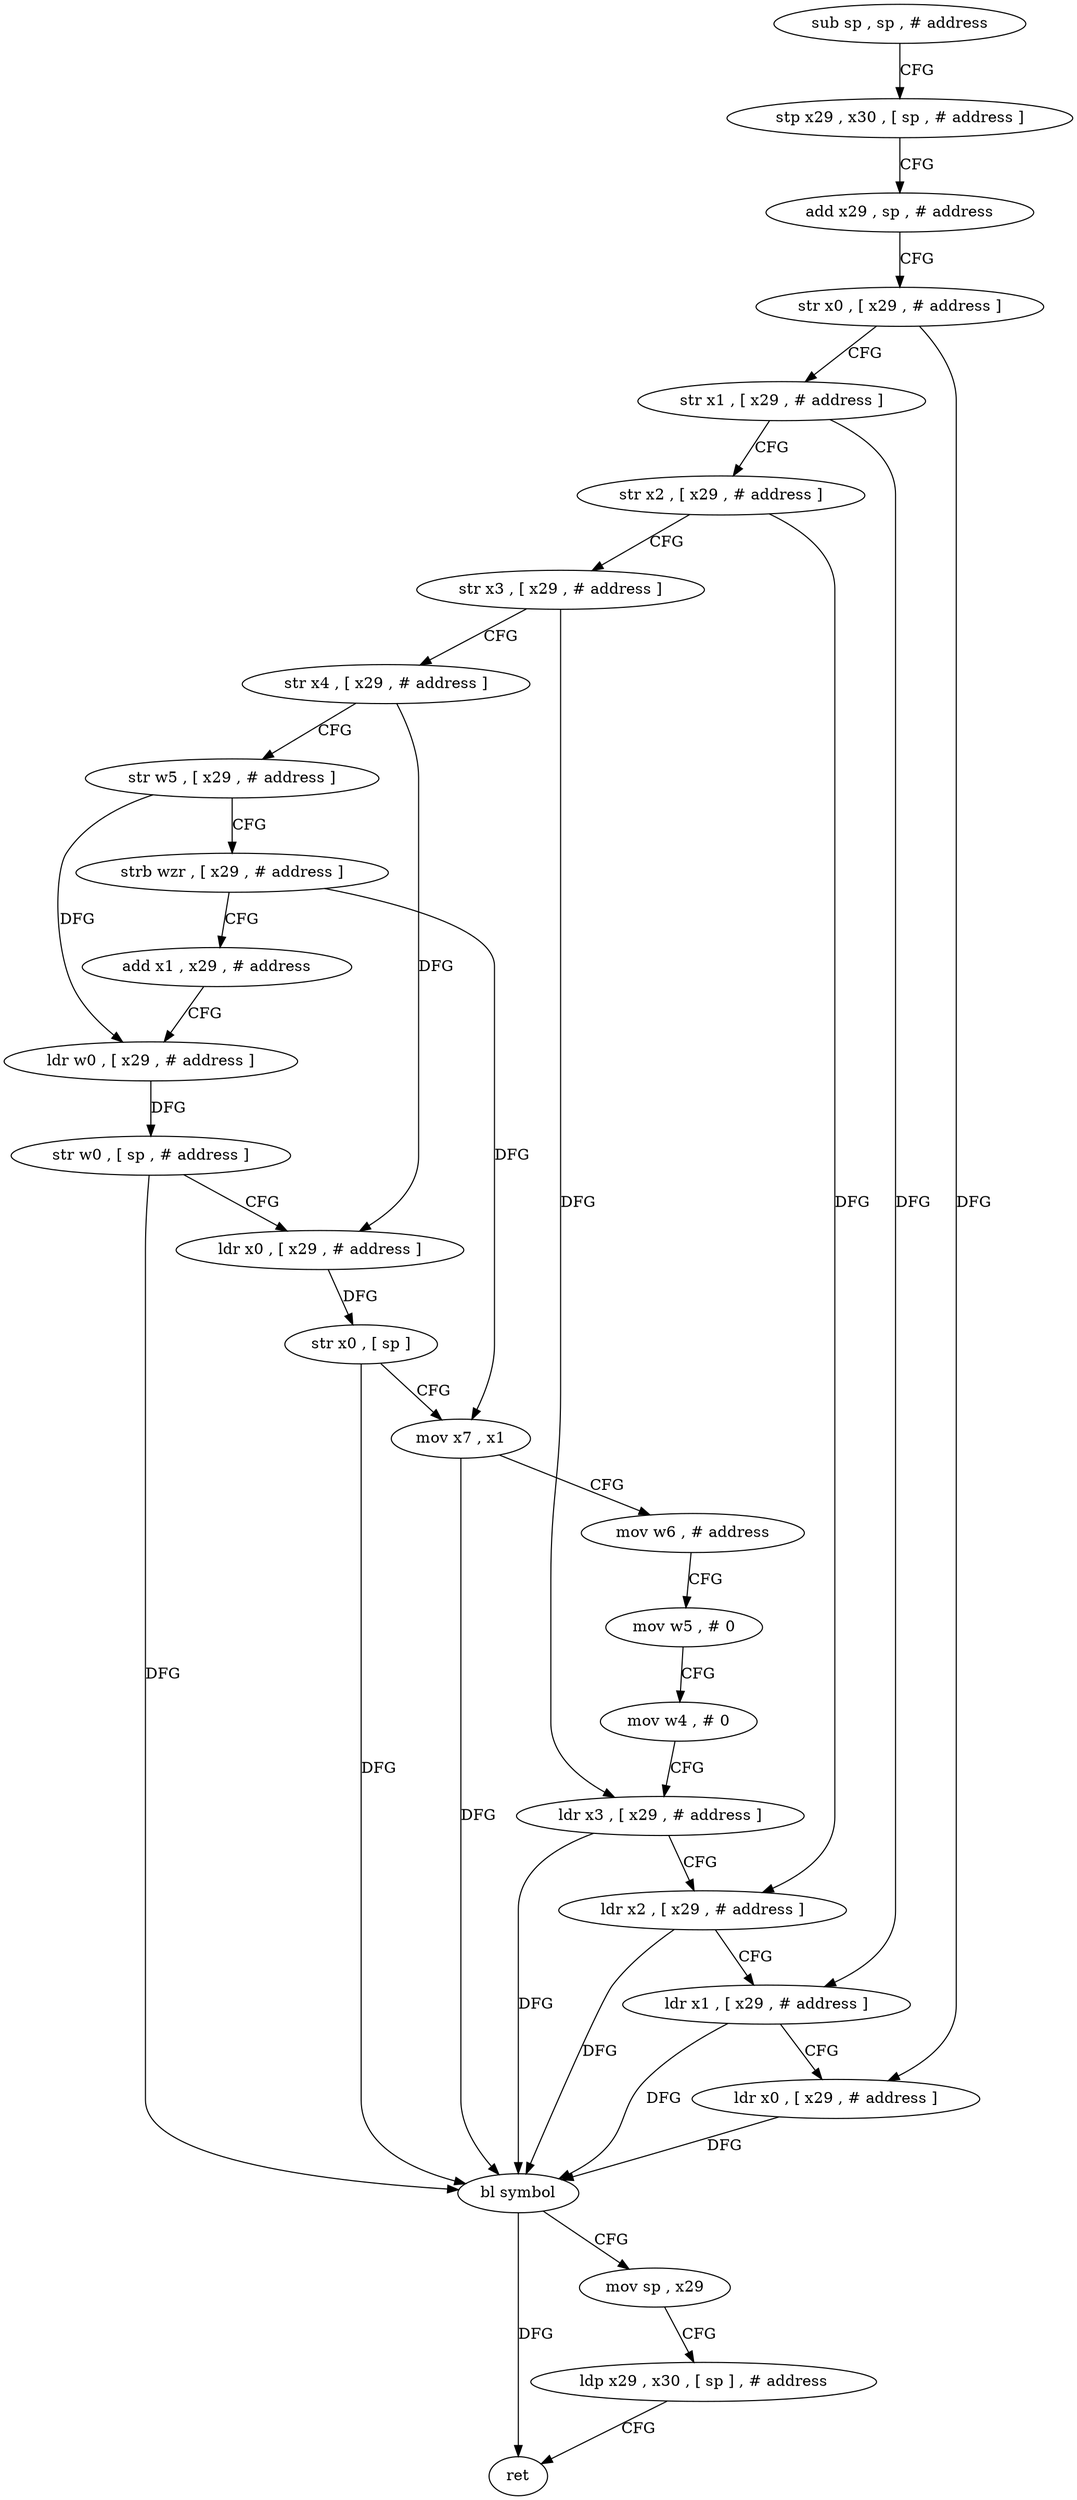 digraph "func" {
"4528592" [label = "sub sp , sp , # address" ]
"4528596" [label = "stp x29 , x30 , [ sp , # address ]" ]
"4528600" [label = "add x29 , sp , # address" ]
"4528604" [label = "str x0 , [ x29 , # address ]" ]
"4528608" [label = "str x1 , [ x29 , # address ]" ]
"4528612" [label = "str x2 , [ x29 , # address ]" ]
"4528616" [label = "str x3 , [ x29 , # address ]" ]
"4528620" [label = "str x4 , [ x29 , # address ]" ]
"4528624" [label = "str w5 , [ x29 , # address ]" ]
"4528628" [label = "strb wzr , [ x29 , # address ]" ]
"4528632" [label = "add x1 , x29 , # address" ]
"4528636" [label = "ldr w0 , [ x29 , # address ]" ]
"4528640" [label = "str w0 , [ sp , # address ]" ]
"4528644" [label = "ldr x0 , [ x29 , # address ]" ]
"4528648" [label = "str x0 , [ sp ]" ]
"4528652" [label = "mov x7 , x1" ]
"4528656" [label = "mov w6 , # address" ]
"4528660" [label = "mov w5 , # 0" ]
"4528664" [label = "mov w4 , # 0" ]
"4528668" [label = "ldr x3 , [ x29 , # address ]" ]
"4528672" [label = "ldr x2 , [ x29 , # address ]" ]
"4528676" [label = "ldr x1 , [ x29 , # address ]" ]
"4528680" [label = "ldr x0 , [ x29 , # address ]" ]
"4528684" [label = "bl symbol" ]
"4528688" [label = "mov sp , x29" ]
"4528692" [label = "ldp x29 , x30 , [ sp ] , # address" ]
"4528696" [label = "ret" ]
"4528592" -> "4528596" [ label = "CFG" ]
"4528596" -> "4528600" [ label = "CFG" ]
"4528600" -> "4528604" [ label = "CFG" ]
"4528604" -> "4528608" [ label = "CFG" ]
"4528604" -> "4528680" [ label = "DFG" ]
"4528608" -> "4528612" [ label = "CFG" ]
"4528608" -> "4528676" [ label = "DFG" ]
"4528612" -> "4528616" [ label = "CFG" ]
"4528612" -> "4528672" [ label = "DFG" ]
"4528616" -> "4528620" [ label = "CFG" ]
"4528616" -> "4528668" [ label = "DFG" ]
"4528620" -> "4528624" [ label = "CFG" ]
"4528620" -> "4528644" [ label = "DFG" ]
"4528624" -> "4528628" [ label = "CFG" ]
"4528624" -> "4528636" [ label = "DFG" ]
"4528628" -> "4528632" [ label = "CFG" ]
"4528628" -> "4528652" [ label = "DFG" ]
"4528632" -> "4528636" [ label = "CFG" ]
"4528636" -> "4528640" [ label = "DFG" ]
"4528640" -> "4528644" [ label = "CFG" ]
"4528640" -> "4528684" [ label = "DFG" ]
"4528644" -> "4528648" [ label = "DFG" ]
"4528648" -> "4528652" [ label = "CFG" ]
"4528648" -> "4528684" [ label = "DFG" ]
"4528652" -> "4528656" [ label = "CFG" ]
"4528652" -> "4528684" [ label = "DFG" ]
"4528656" -> "4528660" [ label = "CFG" ]
"4528660" -> "4528664" [ label = "CFG" ]
"4528664" -> "4528668" [ label = "CFG" ]
"4528668" -> "4528672" [ label = "CFG" ]
"4528668" -> "4528684" [ label = "DFG" ]
"4528672" -> "4528676" [ label = "CFG" ]
"4528672" -> "4528684" [ label = "DFG" ]
"4528676" -> "4528680" [ label = "CFG" ]
"4528676" -> "4528684" [ label = "DFG" ]
"4528680" -> "4528684" [ label = "DFG" ]
"4528684" -> "4528688" [ label = "CFG" ]
"4528684" -> "4528696" [ label = "DFG" ]
"4528688" -> "4528692" [ label = "CFG" ]
"4528692" -> "4528696" [ label = "CFG" ]
}

